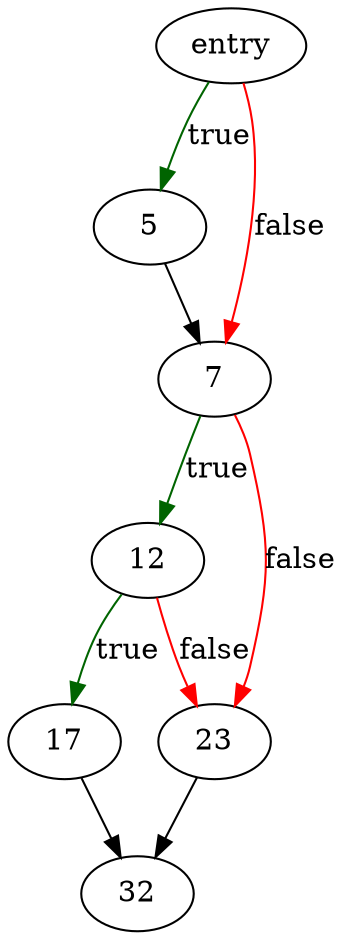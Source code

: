 digraph "timeOfDay" {
	// Node definitions.
	0 [label=entry];
	5;
	7;
	12;
	17;
	23;
	32;

	// Edge definitions.
	0 -> 5 [
		color=darkgreen
		label=true
	];
	0 -> 7 [
		color=red
		label=false
	];
	5 -> 7;
	7 -> 12 [
		color=darkgreen
		label=true
	];
	7 -> 23 [
		color=red
		label=false
	];
	12 -> 17 [
		color=darkgreen
		label=true
	];
	12 -> 23 [
		color=red
		label=false
	];
	17 -> 32;
	23 -> 32;
}